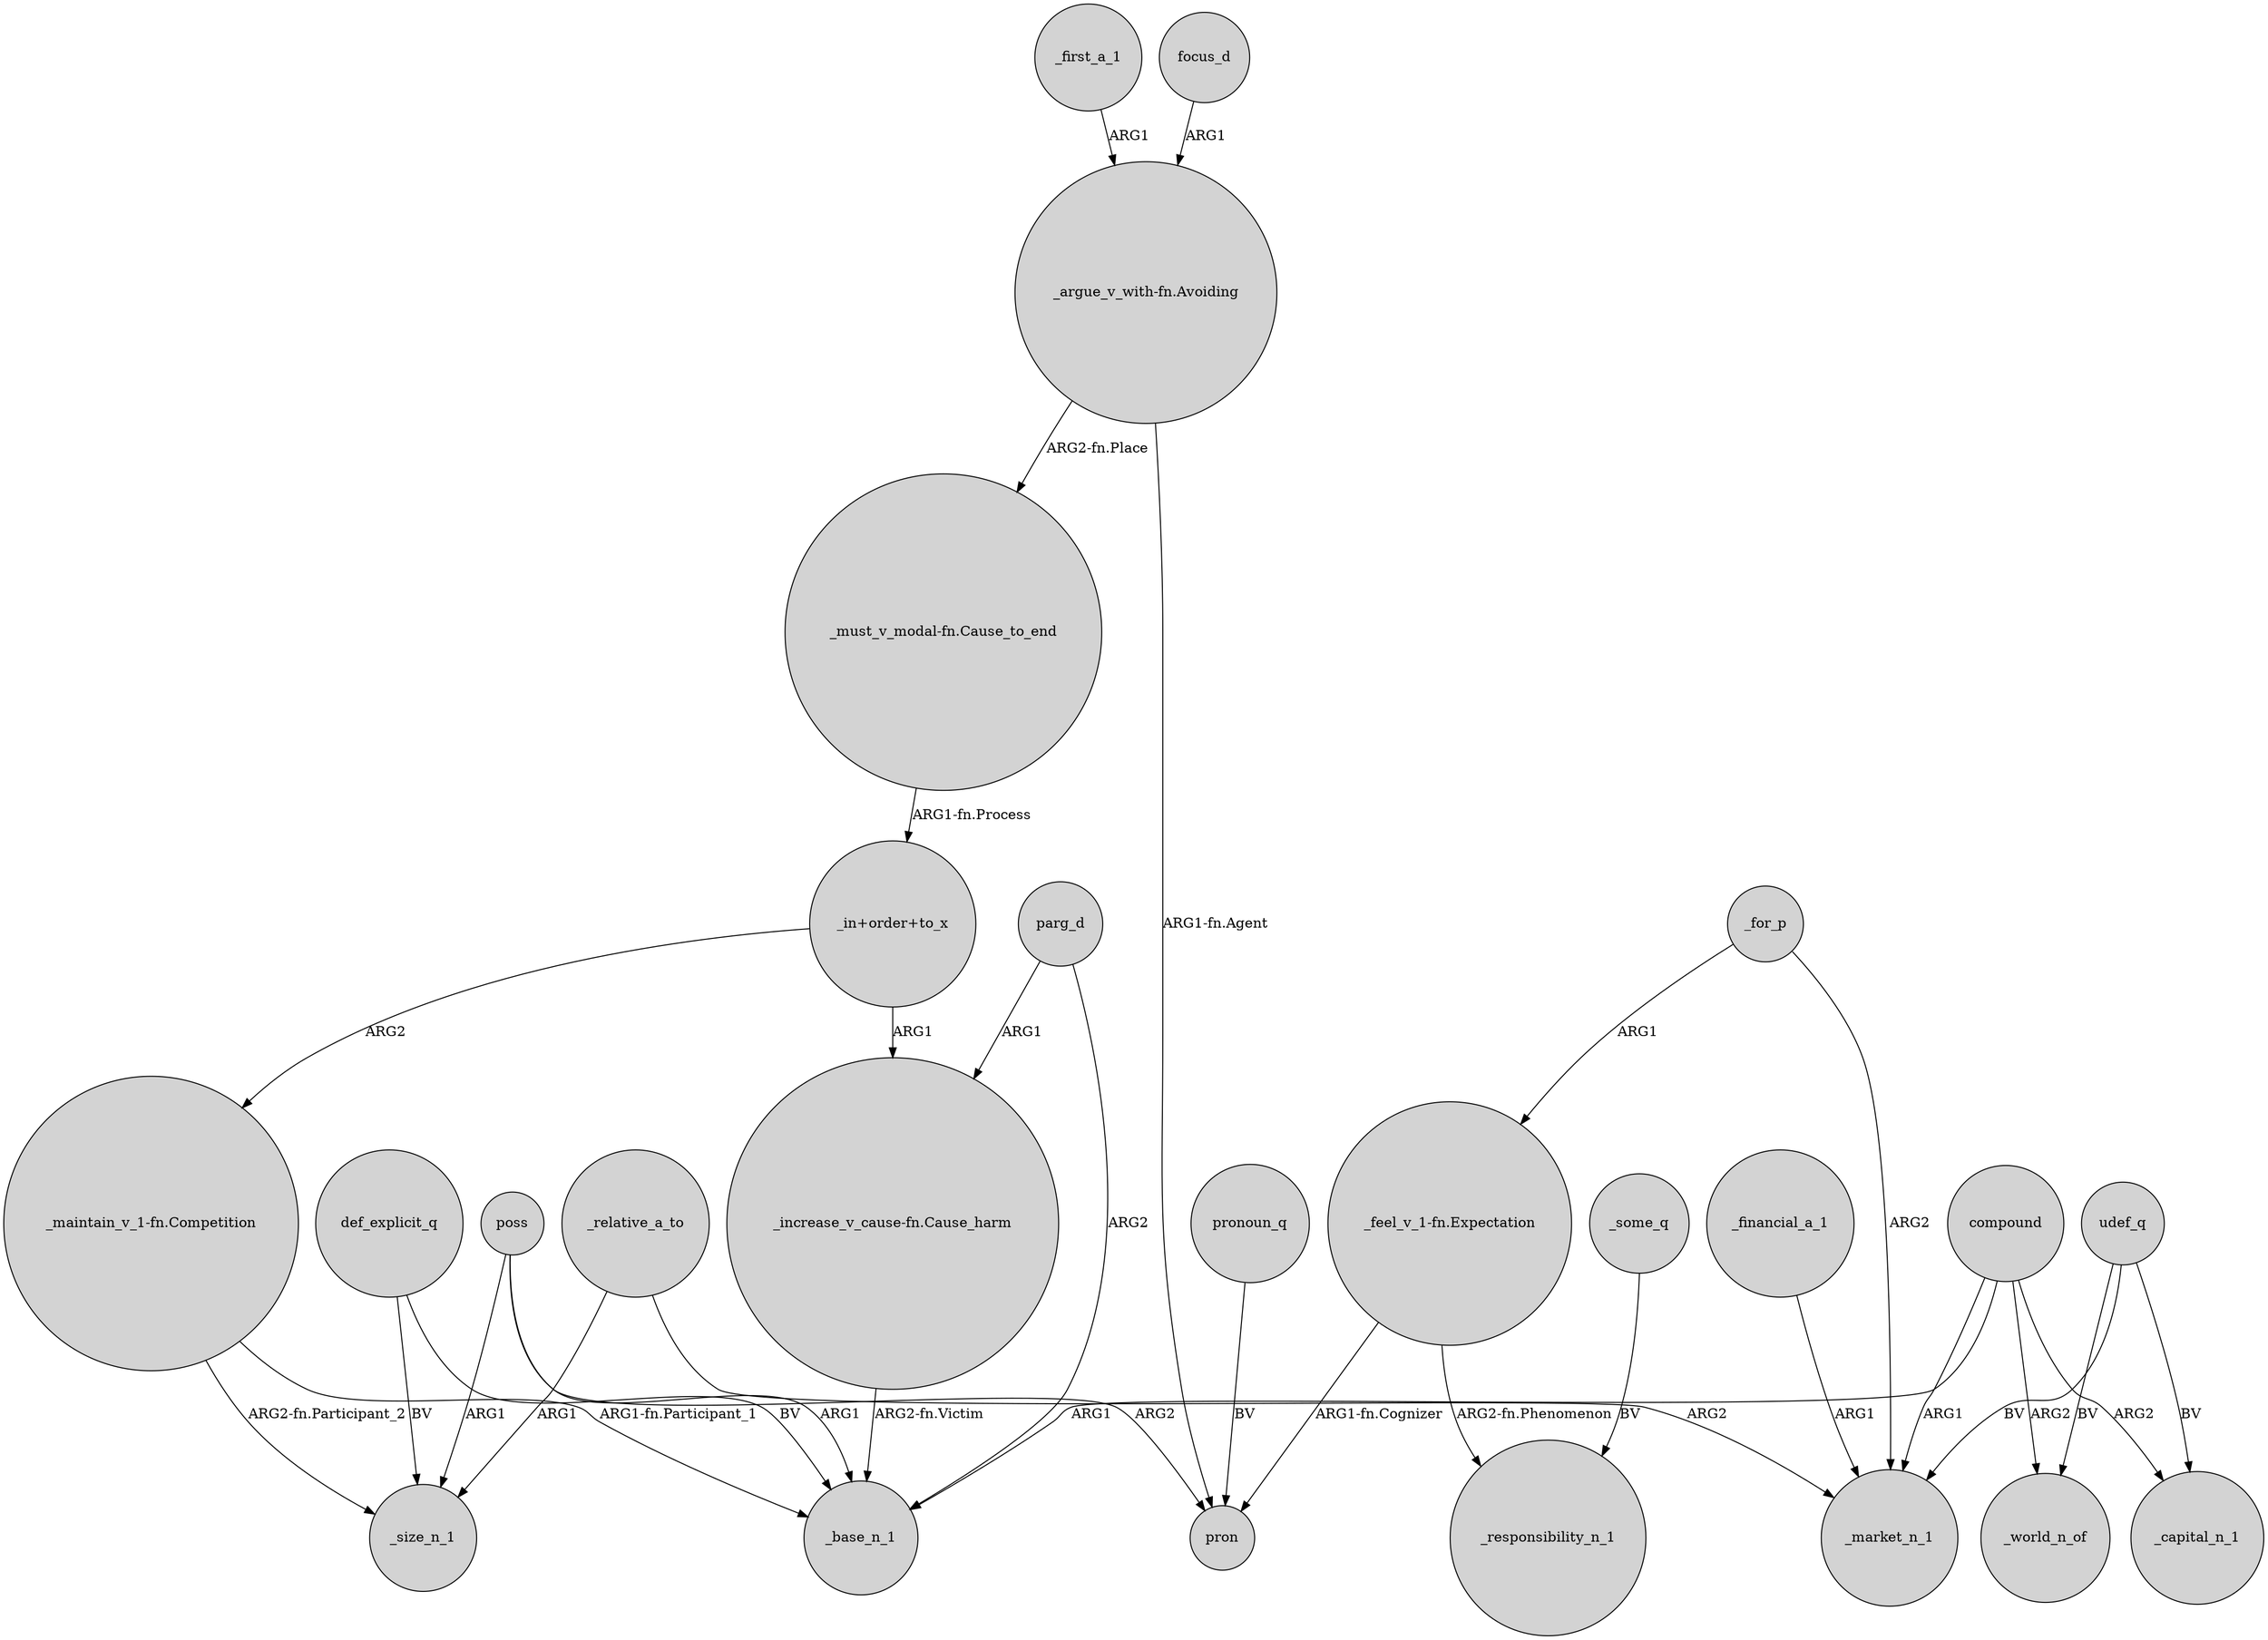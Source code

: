 digraph {
	node [shape=circle style=filled]
	"_maintain_v_1-fn.Competition" -> _size_n_1 [label="ARG2-fn.Participant_2"]
	udef_q -> _market_n_1 [label=BV]
	"_in+order+to_x" -> "_maintain_v_1-fn.Competition" [label=ARG2]
	udef_q -> _world_n_of [label=BV]
	"_maintain_v_1-fn.Competition" -> _base_n_1 [label="ARG1-fn.Participant_1"]
	_financial_a_1 -> _market_n_1 [label=ARG1]
	_for_p -> _market_n_1 [label=ARG2]
	"_argue_v_with-fn.Avoiding" -> "_must_v_modal-fn.Cause_to_end" [label="ARG2-fn.Place"]
	_first_a_1 -> "_argue_v_with-fn.Avoiding" [label=ARG1]
	def_explicit_q -> _base_n_1 [label=BV]
	"_increase_v_cause-fn.Cause_harm" -> _base_n_1 [label="ARG2-fn.Victim"]
	"_must_v_modal-fn.Cause_to_end" -> "_in+order+to_x" [label="ARG1-fn.Process"]
	_some_q -> _responsibility_n_1 [label=BV]
	poss -> _base_n_1 [label=ARG1]
	pronoun_q -> pron [label=BV]
	poss -> pron [label=ARG2]
	udef_q -> _capital_n_1 [label=BV]
	parg_d -> "_increase_v_cause-fn.Cause_harm" [label=ARG1]
	_relative_a_to -> _market_n_1 [label=ARG2]
	parg_d -> _base_n_1 [label=ARG2]
	"_in+order+to_x" -> "_increase_v_cause-fn.Cause_harm" [label=ARG1]
	"_argue_v_with-fn.Avoiding" -> pron [label="ARG1-fn.Agent"]
	"_feel_v_1-fn.Expectation" -> pron [label="ARG1-fn.Cognizer"]
	compound -> _base_n_1 [label=ARG1]
	focus_d -> "_argue_v_with-fn.Avoiding" [label=ARG1]
	_for_p -> "_feel_v_1-fn.Expectation" [label=ARG1]
	_relative_a_to -> _size_n_1 [label=ARG1]
	compound -> _world_n_of [label=ARG2]
	compound -> _capital_n_1 [label=ARG2]
	compound -> _market_n_1 [label=ARG1]
	def_explicit_q -> _size_n_1 [label=BV]
	"_feel_v_1-fn.Expectation" -> _responsibility_n_1 [label="ARG2-fn.Phenomenon"]
	poss -> _size_n_1 [label=ARG1]
}
